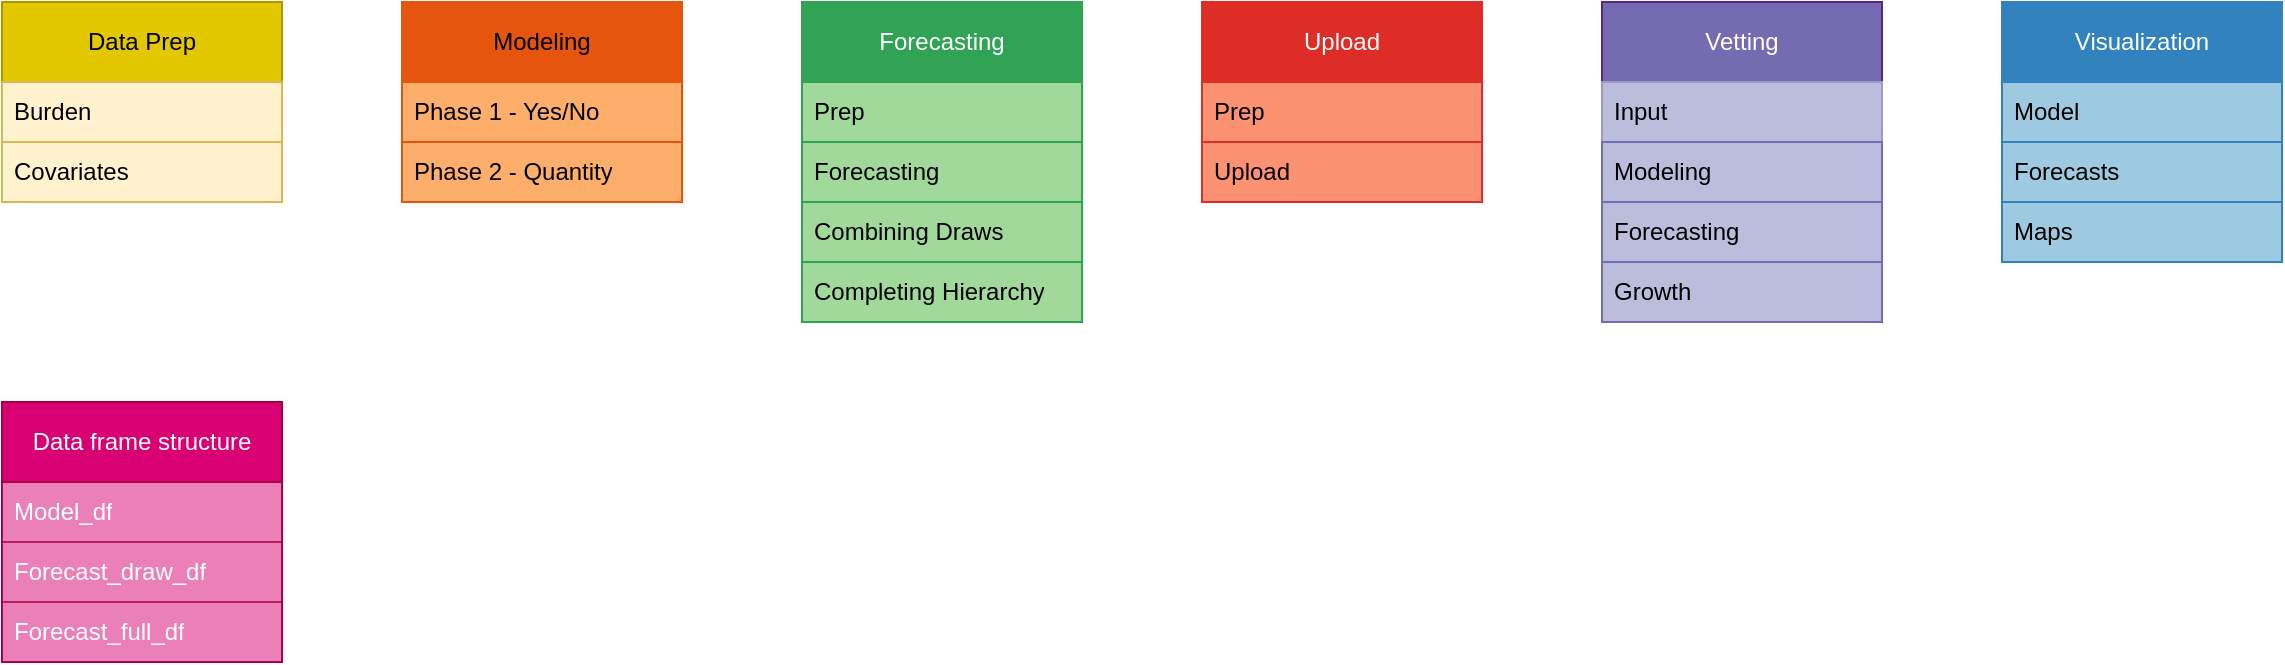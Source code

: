 <mxfile version="26.2.14">
  <diagram name="Page-1" id="wuSJqLB3nl6JY8MFXm-J">
    <mxGraphModel dx="1285" dy="842" grid="1" gridSize="10" guides="1" tooltips="1" connect="1" arrows="1" fold="1" page="1" pageScale="1" pageWidth="850" pageHeight="1100" math="0" shadow="0">
      <root>
        <mxCell id="0" />
        <mxCell id="1" parent="0" />
        <mxCell id="Cs1OVYd5yVLJFfUxwkED-1" value="Forecasting" style="swimlane;fontStyle=0;childLayout=stackLayout;horizontal=1;startSize=40;horizontalStack=0;resizeParent=1;resizeParentMax=0;resizeLast=0;collapsible=1;marginBottom=0;whiteSpace=wrap;html=1;fillColor=#31A354;strokeColor=#31A354;fontColor=#ffffff;container=1;" vertex="1" parent="1">
          <mxGeometry x="440" y="40" width="140" height="160" as="geometry">
            <mxRectangle x="440" y="40" width="120" height="40" as="alternateBounds" />
          </mxGeometry>
        </mxCell>
        <mxCell id="Cs1OVYd5yVLJFfUxwkED-2" value="Prep" style="text;strokeColor=#31A354;fillColor=#A1D99B;align=left;verticalAlign=middle;spacingLeft=4;spacingRight=4;overflow=hidden;points=[[0,0.5],[1,0.5]];portConstraint=eastwest;rotatable=0;whiteSpace=wrap;html=1;" vertex="1" parent="Cs1OVYd5yVLJFfUxwkED-1">
          <mxGeometry y="40" width="140" height="30" as="geometry" />
        </mxCell>
        <mxCell id="Cs1OVYd5yVLJFfUxwkED-3" value="Forecasting" style="text;strokeColor=#31A354;fillColor=#A1D99B;align=left;verticalAlign=middle;spacingLeft=4;spacingRight=4;overflow=hidden;points=[[0,0.5],[1,0.5]];portConstraint=eastwest;rotatable=0;whiteSpace=wrap;html=1;" vertex="1" parent="Cs1OVYd5yVLJFfUxwkED-1">
          <mxGeometry y="70" width="140" height="30" as="geometry" />
        </mxCell>
        <mxCell id="Cs1OVYd5yVLJFfUxwkED-4" value="Combining Draws" style="text;strokeColor=#31A354;fillColor=#A1D99B;align=left;verticalAlign=middle;spacingLeft=4;spacingRight=4;overflow=hidden;points=[[0,0.5],[1,0.5]];portConstraint=eastwest;rotatable=0;whiteSpace=wrap;html=1;" vertex="1" parent="Cs1OVYd5yVLJFfUxwkED-1">
          <mxGeometry y="100" width="140" height="30" as="geometry" />
        </mxCell>
        <mxCell id="Cs1OVYd5yVLJFfUxwkED-5" value="Completing Hierarchy" style="text;strokeColor=#31A354;fillColor=#A1D99B;align=left;verticalAlign=middle;spacingLeft=4;spacingRight=4;overflow=hidden;points=[[0,0.5],[1,0.5]];portConstraint=eastwest;rotatable=0;whiteSpace=wrap;html=1;" vertex="1" parent="Cs1OVYd5yVLJFfUxwkED-1">
          <mxGeometry y="130" width="140" height="30" as="geometry" />
        </mxCell>
        <mxCell id="Cs1OVYd5yVLJFfUxwkED-6" value="Modeling" style="swimlane;fontStyle=0;childLayout=stackLayout;horizontal=1;startSize=40;horizontalStack=0;resizeParent=1;resizeParentMax=0;resizeLast=0;collapsible=1;marginBottom=0;whiteSpace=wrap;html=1;fillColor=#E6550D;strokeColor=#E6550D;fontColor=#000000;" vertex="1" parent="1">
          <mxGeometry x="240" y="40" width="140" height="100" as="geometry">
            <mxRectangle x="240" y="40" width="120" height="40" as="alternateBounds" />
          </mxGeometry>
        </mxCell>
        <mxCell id="Cs1OVYd5yVLJFfUxwkED-7" value="Phase 1 - Yes/No" style="text;strokeColor=#E6550D;fillColor=#FDAE6B;align=left;verticalAlign=middle;spacingLeft=4;spacingRight=4;overflow=hidden;points=[[0,0.5],[1,0.5]];portConstraint=eastwest;rotatable=0;whiteSpace=wrap;html=1;" vertex="1" parent="Cs1OVYd5yVLJFfUxwkED-6">
          <mxGeometry y="40" width="140" height="30" as="geometry" />
        </mxCell>
        <mxCell id="Cs1OVYd5yVLJFfUxwkED-8" value="Phase 2 - Quantity" style="text;strokeColor=#E6550D;fillColor=#FDAE6B;align=left;verticalAlign=middle;spacingLeft=4;spacingRight=4;overflow=hidden;points=[[0,0.5],[1,0.5]];portConstraint=eastwest;rotatable=0;whiteSpace=wrap;html=1;" vertex="1" parent="Cs1OVYd5yVLJFfUxwkED-6">
          <mxGeometry y="70" width="140" height="30" as="geometry" />
        </mxCell>
        <mxCell id="Cs1OVYd5yVLJFfUxwkED-9" value="Data Prep" style="swimlane;fontStyle=0;childLayout=stackLayout;horizontal=1;startSize=40;horizontalStack=0;resizeParent=1;resizeParentMax=0;resizeLast=0;collapsible=1;marginBottom=0;whiteSpace=wrap;html=1;fillColor=#e3c800;strokeColor=#B09500;fontColor=#000000;" vertex="1" parent="1">
          <mxGeometry x="40" y="40" width="140" height="100" as="geometry">
            <mxRectangle x="40" y="40" width="120" height="40" as="alternateBounds" />
          </mxGeometry>
        </mxCell>
        <mxCell id="Cs1OVYd5yVLJFfUxwkED-11" value="Burden" style="text;strokeColor=#d6b656;fillColor=#fff2cc;align=left;verticalAlign=middle;spacingLeft=4;spacingRight=4;overflow=hidden;points=[[0,0.5],[1,0.5]];portConstraint=eastwest;rotatable=0;whiteSpace=wrap;html=1;" vertex="1" parent="Cs1OVYd5yVLJFfUxwkED-9">
          <mxGeometry y="40" width="140" height="30" as="geometry" />
        </mxCell>
        <mxCell id="Cs1OVYd5yVLJFfUxwkED-26" value="Covariates" style="text;strokeColor=#d6b656;fillColor=#fff2cc;align=left;verticalAlign=middle;spacingLeft=4;spacingRight=4;overflow=hidden;points=[[0,0.5],[1,0.5]];portConstraint=eastwest;rotatable=0;whiteSpace=wrap;html=1;" vertex="1" parent="Cs1OVYd5yVLJFfUxwkED-9">
          <mxGeometry y="70" width="140" height="30" as="geometry" />
        </mxCell>
        <mxCell id="Cs1OVYd5yVLJFfUxwkED-13" value="Visualization" style="swimlane;fontStyle=0;childLayout=stackLayout;horizontal=1;startSize=40;horizontalStack=0;resizeParent=1;resizeParentMax=0;resizeLast=0;collapsible=1;marginBottom=0;whiteSpace=wrap;html=1;fillColor=#3182BD;strokeColor=#3182BD;fontColor=#ffffff;container=1;" vertex="1" parent="1">
          <mxGeometry x="1040" y="40" width="140" height="130" as="geometry">
            <mxRectangle x="1040" y="40" width="120" height="40" as="alternateBounds" />
          </mxGeometry>
        </mxCell>
        <mxCell id="Cs1OVYd5yVLJFfUxwkED-14" value="Model" style="text;strokeColor=#3182BD;fillColor=#9ECAE1;align=left;verticalAlign=middle;spacingLeft=4;spacingRight=4;overflow=hidden;points=[[0,0.5],[1,0.5]];portConstraint=eastwest;rotatable=0;whiteSpace=wrap;html=1;" vertex="1" parent="Cs1OVYd5yVLJFfUxwkED-13">
          <mxGeometry y="40" width="140" height="30" as="geometry" />
        </mxCell>
        <mxCell id="Cs1OVYd5yVLJFfUxwkED-15" value="Forecasts" style="text;strokeColor=#3182BD;fillColor=#9ECAE1;align=left;verticalAlign=middle;spacingLeft=4;spacingRight=4;overflow=hidden;points=[[0,0.5],[1,0.5]];portConstraint=eastwest;rotatable=0;whiteSpace=wrap;html=1;" vertex="1" parent="Cs1OVYd5yVLJFfUxwkED-13">
          <mxGeometry y="70" width="140" height="30" as="geometry" />
        </mxCell>
        <mxCell id="Cs1OVYd5yVLJFfUxwkED-16" value="Maps" style="text;strokeColor=#3182BD;fillColor=#9ECAE1;align=left;verticalAlign=middle;spacingLeft=4;spacingRight=4;overflow=hidden;points=[[0,0.5],[1,0.5]];portConstraint=eastwest;rotatable=0;whiteSpace=wrap;html=1;" vertex="1" parent="Cs1OVYd5yVLJFfUxwkED-13">
          <mxGeometry y="100" width="140" height="30" as="geometry" />
        </mxCell>
        <mxCell id="Cs1OVYd5yVLJFfUxwkED-17" value="Vetting" style="swimlane;fontStyle=0;childLayout=stackLayout;horizontal=1;startSize=40;horizontalStack=0;resizeParent=1;resizeParentMax=0;resizeLast=0;collapsible=1;marginBottom=0;whiteSpace=wrap;html=1;fillColor=#756BB1;strokeColor=#54278F;fontColor=#ffffff;container=1;" vertex="1" parent="1">
          <mxGeometry x="840" y="40" width="140" height="160" as="geometry">
            <mxRectangle x="840" y="40" width="120" height="40" as="alternateBounds" />
          </mxGeometry>
        </mxCell>
        <mxCell id="Cs1OVYd5yVLJFfUxwkED-18" value="Input" style="text;strokeColor=#9E9AC8;fillColor=#BCBDDC;align=left;verticalAlign=middle;spacingLeft=4;spacingRight=4;overflow=hidden;points=[[0,0.5],[1,0.5]];portConstraint=eastwest;rotatable=0;whiteSpace=wrap;html=1;" vertex="1" parent="Cs1OVYd5yVLJFfUxwkED-17">
          <mxGeometry y="40" width="140" height="30" as="geometry" />
        </mxCell>
        <mxCell id="Cs1OVYd5yVLJFfUxwkED-19" value="Modeling" style="text;strokeColor=#756BB1;fillColor=#BCBDDC;align=left;verticalAlign=middle;spacingLeft=4;spacingRight=4;overflow=hidden;points=[[0,0.5],[1,0.5]];portConstraint=eastwest;rotatable=0;whiteSpace=wrap;html=1;" vertex="1" parent="Cs1OVYd5yVLJFfUxwkED-17">
          <mxGeometry y="70" width="140" height="30" as="geometry" />
        </mxCell>
        <mxCell id="Cs1OVYd5yVLJFfUxwkED-20" value="Forecasting" style="text;strokeColor=#756BB1;fillColor=#BCBDDC;align=left;verticalAlign=middle;spacingLeft=4;spacingRight=4;overflow=hidden;points=[[0,0.5],[1,0.5]];portConstraint=eastwest;rotatable=0;whiteSpace=wrap;html=1;" vertex="1" parent="Cs1OVYd5yVLJFfUxwkED-17">
          <mxGeometry y="100" width="140" height="30" as="geometry" />
        </mxCell>
        <mxCell id="Cs1OVYd5yVLJFfUxwkED-21" value="Growth" style="text;strokeColor=light-dark(#756BB1,#B85450);fillColor=#BCBDDC;align=left;verticalAlign=middle;spacingLeft=4;spacingRight=4;overflow=hidden;points=[[0,0.5],[1,0.5]];portConstraint=eastwest;rotatable=0;whiteSpace=wrap;html=1;" vertex="1" parent="Cs1OVYd5yVLJFfUxwkED-17">
          <mxGeometry y="130" width="140" height="30" as="geometry" />
        </mxCell>
        <mxCell id="Cs1OVYd5yVLJFfUxwkED-22" value="Upload" style="swimlane;fontStyle=0;childLayout=stackLayout;horizontal=1;startSize=40;horizontalStack=0;resizeParent=1;resizeParentMax=0;resizeLast=0;collapsible=1;marginBottom=0;whiteSpace=wrap;html=1;fillColor=#DE2D26;strokeColor=#DE2D26;fontColor=#ffffff;container=1;" vertex="1" parent="1">
          <mxGeometry x="640" y="40" width="140" height="100" as="geometry">
            <mxRectangle x="640" y="40" width="120" height="40" as="alternateBounds" />
          </mxGeometry>
        </mxCell>
        <mxCell id="Cs1OVYd5yVLJFfUxwkED-23" value="Prep" style="text;strokeColor=#DE2D26;fillColor=#FC9272;align=left;verticalAlign=middle;spacingLeft=4;spacingRight=4;overflow=hidden;points=[[0,0.5],[1,0.5]];portConstraint=eastwest;rotatable=0;whiteSpace=wrap;html=1;" vertex="1" parent="Cs1OVYd5yVLJFfUxwkED-22">
          <mxGeometry y="40" width="140" height="30" as="geometry" />
        </mxCell>
        <mxCell id="Cs1OVYd5yVLJFfUxwkED-24" value="Upload" style="text;strokeColor=#DE2D26;fillColor=#FC9272;align=left;verticalAlign=middle;spacingLeft=4;spacingRight=4;overflow=hidden;points=[[0,0.5],[1,0.5]];portConstraint=eastwest;rotatable=0;whiteSpace=wrap;html=1;" vertex="1" parent="Cs1OVYd5yVLJFfUxwkED-22">
          <mxGeometry y="70" width="140" height="30" as="geometry" />
        </mxCell>
        <mxCell id="Cs1OVYd5yVLJFfUxwkED-27" value="Data frame structure" style="swimlane;fontStyle=0;childLayout=stackLayout;horizontal=1;startSize=40;horizontalStack=0;resizeParent=1;resizeParentMax=0;resizeLast=0;collapsible=1;marginBottom=0;whiteSpace=wrap;html=1;fillColor=#d80073;strokeColor=#A50040;fontColor=#ffffff;" vertex="1" parent="1">
          <mxGeometry x="40" y="240" width="140" height="130" as="geometry">
            <mxRectangle x="40" y="40" width="120" height="40" as="alternateBounds" />
          </mxGeometry>
        </mxCell>
        <mxCell id="Cs1OVYd5yVLJFfUxwkED-29" value="Model_df" style="text;strokeColor=#A50040;fillColor=#d80073;align=left;verticalAlign=middle;spacingLeft=4;spacingRight=4;overflow=hidden;points=[[0,0.5],[1,0.5]];portConstraint=eastwest;rotatable=0;whiteSpace=wrap;html=1;fontColor=#ffffff;opacity=50;" vertex="1" parent="Cs1OVYd5yVLJFfUxwkED-27">
          <mxGeometry y="40" width="140" height="30" as="geometry" />
        </mxCell>
        <mxCell id="Cs1OVYd5yVLJFfUxwkED-28" value="Forecast_draw_df" style="text;strokeColor=#A50040;fillColor=#d80073;align=left;verticalAlign=middle;spacingLeft=4;spacingRight=4;overflow=hidden;points=[[0,0.5],[1,0.5]];portConstraint=eastwest;rotatable=0;whiteSpace=wrap;html=1;fontColor=#ffffff;opacity=50;" vertex="1" parent="Cs1OVYd5yVLJFfUxwkED-27">
          <mxGeometry y="70" width="140" height="30" as="geometry" />
        </mxCell>
        <mxCell id="Cs1OVYd5yVLJFfUxwkED-33" value="Forecast_full_df" style="text;strokeColor=#A50040;fillColor=#d80073;align=left;verticalAlign=middle;spacingLeft=4;spacingRight=4;overflow=hidden;points=[[0,0.5],[1,0.5]];portConstraint=eastwest;rotatable=0;whiteSpace=wrap;html=1;fontColor=#ffffff;opacity=50;" vertex="1" parent="Cs1OVYd5yVLJFfUxwkED-27">
          <mxGeometry y="100" width="140" height="30" as="geometry" />
        </mxCell>
      </root>
    </mxGraphModel>
  </diagram>
</mxfile>
